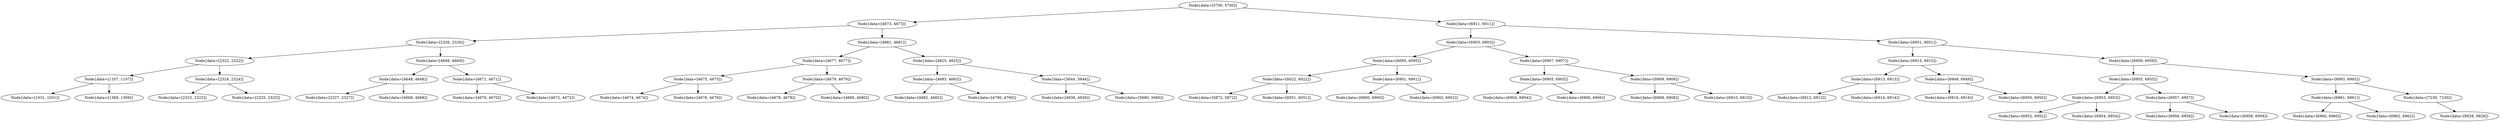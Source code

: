 digraph G{
1772251098 [label="Node{data=[5700, 5700]}"]
1772251098 -> 465284894
465284894 [label="Node{data=[4673, 4673]}"]
465284894 -> 413753964
413753964 [label="Node{data=[2326, 2326]}"]
413753964 -> 323745438
323745438 [label="Node{data=[2322, 2322]}"]
323745438 -> 1773002650
1773002650 [label="Node{data=[1107, 1107]}"]
1773002650 -> 791170798
791170798 [label="Node{data=[1031, 1031]}"]
1773002650 -> 2093085541
2093085541 [label="Node{data=[1369, 1369]}"]
323745438 -> 812778853
812778853 [label="Node{data=[2324, 2324]}"]
812778853 -> 925130238
925130238 [label="Node{data=[2323, 2323]}"]
812778853 -> 1511406282
1511406282 [label="Node{data=[2325, 2325]}"]
413753964 -> 692039734
692039734 [label="Node{data=[4669, 4669]}"]
692039734 -> 164020569
164020569 [label="Node{data=[4648, 4648]}"]
164020569 -> 471381554
471381554 [label="Node{data=[2327, 2327]}"]
164020569 -> 1999834897
1999834897 [label="Node{data=[4668, 4668]}"]
692039734 -> 593084353
593084353 [label="Node{data=[4671, 4671]}"]
593084353 -> 472542970
472542970 [label="Node{data=[4670, 4670]}"]
593084353 -> 1171972715
1171972715 [label="Node{data=[4672, 4672]}"]
465284894 -> 712910406
712910406 [label="Node{data=[4681, 4681]}"]
712910406 -> 1152852863
1152852863 [label="Node{data=[4677, 4677]}"]
1152852863 -> 195418285
195418285 [label="Node{data=[4675, 4675]}"]
195418285 -> 436124168
436124168 [label="Node{data=[4674, 4674]}"]
195418285 -> 1122624359
1122624359 [label="Node{data=[4676, 4676]}"]
1152852863 -> 1060674718
1060674718 [label="Node{data=[4679, 4679]}"]
1060674718 -> 452807524
452807524 [label="Node{data=[4678, 4678]}"]
1060674718 -> 1983876297
1983876297 [label="Node{data=[4680, 4680]}"]
712910406 -> 2076224434
2076224434 [label="Node{data=[4825, 4825]}"]
2076224434 -> 15143992
15143992 [label="Node{data=[4683, 4683]}"]
15143992 -> 1882310955
1882310955 [label="Node{data=[4682, 4682]}"]
15143992 -> 2061650464
2061650464 [label="Node{data=[4790, 4790]}"]
2076224434 -> 67232757
67232757 [label="Node{data=[5644, 5644]}"]
67232757 -> 1023373721
1023373721 [label="Node{data=[4936, 4936]}"]
67232757 -> 1123651516
1123651516 [label="Node{data=[5680, 5680]}"]
1772251098 -> 706899593
706899593 [label="Node{data=[6911, 6911]}"]
706899593 -> 557264499
557264499 [label="Node{data=[6903, 6903]}"]
557264499 -> 1711534197
1711534197 [label="Node{data=[6095, 6095]}"]
1711534197 -> 1753810790
1753810790 [label="Node{data=[6022, 6022]}"]
1753810790 -> 1365666520
1365666520 [label="Node{data=[5872, 5872]}"]
1753810790 -> 1228575281
1228575281 [label="Node{data=[6051, 6051]}"]
1711534197 -> 809714491
809714491 [label="Node{data=[6901, 6901]}"]
809714491 -> 273797218
273797218 [label="Node{data=[6900, 6900]}"]
809714491 -> 1912817690
1912817690 [label="Node{data=[6902, 6902]}"]
557264499 -> 1865807729
1865807729 [label="Node{data=[6907, 6907]}"]
1865807729 -> 1170549559
1170549559 [label="Node{data=[6905, 6905]}"]
1170549559 -> 1535717677
1535717677 [label="Node{data=[6904, 6904]}"]
1170549559 -> 866316766
866316766 [label="Node{data=[6906, 6906]}"]
1865807729 -> 1936463524
1936463524 [label="Node{data=[6909, 6909]}"]
1936463524 -> 530319213
530319213 [label="Node{data=[6908, 6908]}"]
1936463524 -> 219041258
219041258 [label="Node{data=[6910, 6910]}"]
706899593 -> 696672660
696672660 [label="Node{data=[6951, 6951]}"]
696672660 -> 986487606
986487606 [label="Node{data=[6915, 6915]}"]
986487606 -> 1158960237
1158960237 [label="Node{data=[6913, 6913]}"]
1158960237 -> 973742136
973742136 [label="Node{data=[6912, 6912]}"]
1158960237 -> 538602540
538602540 [label="Node{data=[6914, 6914]}"]
986487606 -> 2119255602
2119255602 [label="Node{data=[6949, 6949]}"]
2119255602 -> 419549865
419549865 [label="Node{data=[6916, 6916]}"]
2119255602 -> 1918974545
1918974545 [label="Node{data=[6950, 6950]}"]
696672660 -> 23675709
23675709 [label="Node{data=[6959, 6959]}"]
23675709 -> 1971189236
1971189236 [label="Node{data=[6955, 6955]}"]
1971189236 -> 1660876136
1660876136 [label="Node{data=[6953, 6953]}"]
1660876136 -> 423033044
423033044 [label="Node{data=[6952, 6952]}"]
1660876136 -> 1376591972
1376591972 [label="Node{data=[6954, 6954]}"]
1971189236 -> 1212525956
1212525956 [label="Node{data=[6957, 6957]}"]
1212525956 -> 1569018961
1569018961 [label="Node{data=[6956, 6956]}"]
1212525956 -> 1943795565
1943795565 [label="Node{data=[6958, 6958]}"]
23675709 -> 1223616370
1223616370 [label="Node{data=[6993, 6993]}"]
1223616370 -> 757226086
757226086 [label="Node{data=[6961, 6961]}"]
757226086 -> 1517462607
1517462607 [label="Node{data=[6960, 6960]}"]
757226086 -> 1983795443
1983795443 [label="Node{data=[6962, 6962]}"]
1223616370 -> 1230306353
1230306353 [label="Node{data=[7230, 7230]}"]
1230306353 -> 1989836311
1989836311 [label="Node{data=[9928, 9928]}"]
}